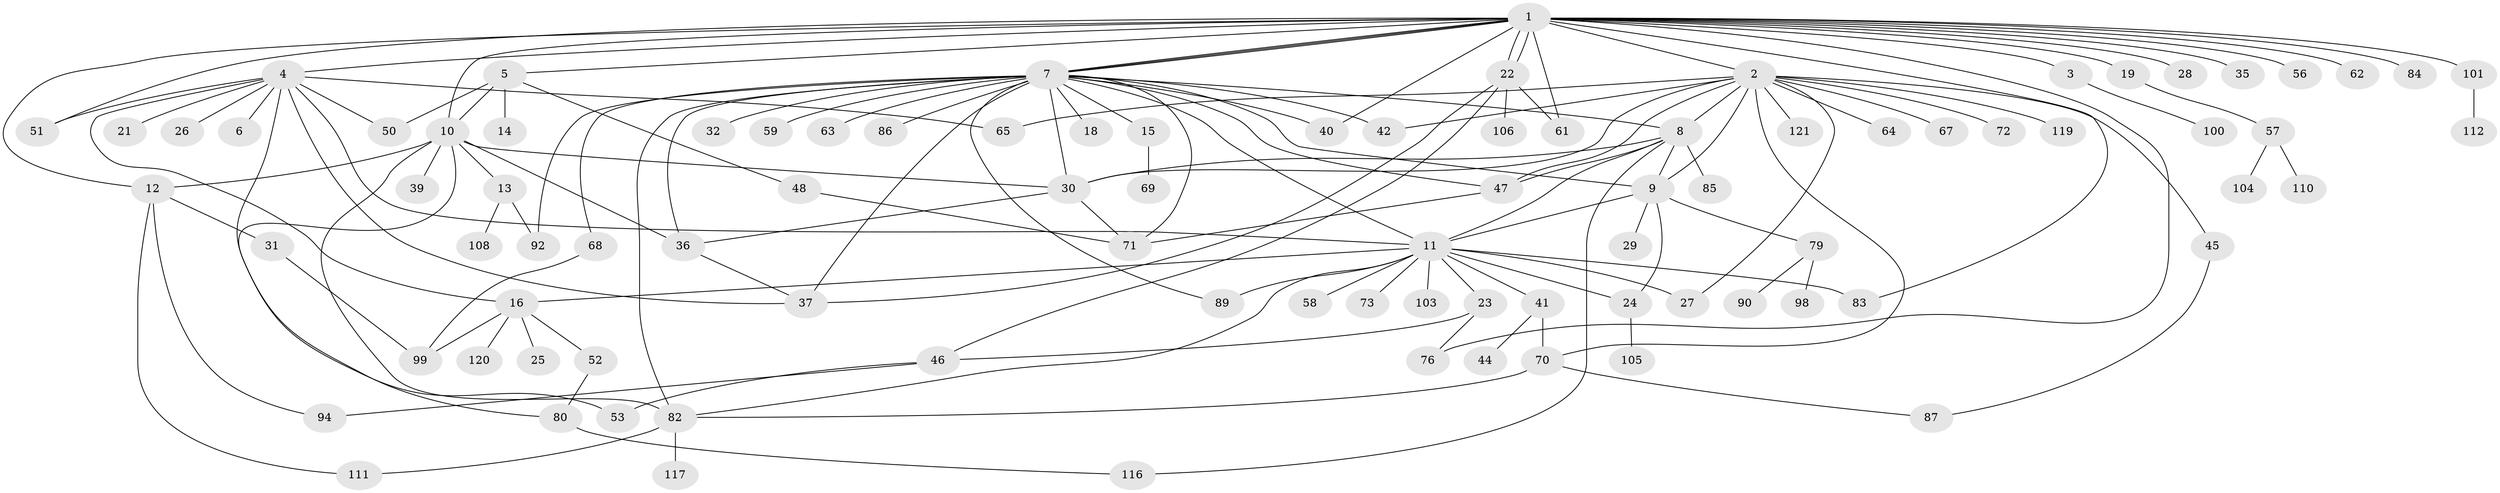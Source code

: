 // Generated by graph-tools (version 1.1) at 2025/23/03/03/25 07:23:51]
// undirected, 92 vertices, 141 edges
graph export_dot {
graph [start="1"]
  node [color=gray90,style=filled];
  1 [super="+115"];
  2 [super="+55"];
  3;
  4 [super="+49"];
  5 [super="+34"];
  6;
  7 [super="+43"];
  8;
  9 [super="+54"];
  10 [super="+33"];
  11 [super="+20"];
  12 [super="+17"];
  13;
  14;
  15;
  16 [super="+95"];
  18;
  19;
  21;
  22 [super="+60"];
  23;
  24 [super="+38"];
  25;
  26 [super="+107"];
  27 [super="+88"];
  28;
  29;
  30 [super="+66"];
  31 [super="+113"];
  32;
  35;
  36 [super="+81"];
  37 [super="+77"];
  39;
  40;
  41;
  42 [super="+74"];
  44;
  45;
  46 [super="+75"];
  47 [super="+97"];
  48 [super="+125"];
  50;
  51;
  52;
  53;
  56;
  57 [super="+78"];
  58 [super="+91"];
  59;
  61;
  62;
  63;
  64;
  65;
  67;
  68;
  69 [super="+96"];
  70 [super="+93"];
  71;
  72;
  73;
  76 [super="+109"];
  79;
  80 [super="+114"];
  82 [super="+118"];
  83;
  84;
  85;
  86;
  87;
  89;
  90 [super="+102"];
  92;
  94;
  98;
  99 [super="+122"];
  100;
  101;
  103;
  104 [super="+124"];
  105;
  106;
  108;
  110;
  111 [super="+123"];
  112;
  116;
  117;
  119;
  120;
  121;
  1 -- 2;
  1 -- 3;
  1 -- 4;
  1 -- 5;
  1 -- 7;
  1 -- 7;
  1 -- 7;
  1 -- 10;
  1 -- 12 [weight=2];
  1 -- 19;
  1 -- 22;
  1 -- 22;
  1 -- 28;
  1 -- 35;
  1 -- 40;
  1 -- 51;
  1 -- 56;
  1 -- 61;
  1 -- 62;
  1 -- 83;
  1 -- 84;
  1 -- 101;
  1 -- 76;
  2 -- 8;
  2 -- 9;
  2 -- 27;
  2 -- 30;
  2 -- 45;
  2 -- 47;
  2 -- 64;
  2 -- 65;
  2 -- 67;
  2 -- 70;
  2 -- 72;
  2 -- 119;
  2 -- 121;
  2 -- 42;
  3 -- 100;
  4 -- 6;
  4 -- 11;
  4 -- 21;
  4 -- 26;
  4 -- 37;
  4 -- 50;
  4 -- 51;
  4 -- 53;
  4 -- 65;
  4 -- 16;
  5 -- 10;
  5 -- 14;
  5 -- 48;
  5 -- 50;
  7 -- 9;
  7 -- 11;
  7 -- 15;
  7 -- 18;
  7 -- 32;
  7 -- 36 [weight=2];
  7 -- 37;
  7 -- 40;
  7 -- 42;
  7 -- 47;
  7 -- 59;
  7 -- 63 [weight=2];
  7 -- 68;
  7 -- 71;
  7 -- 82;
  7 -- 86;
  7 -- 89;
  7 -- 92;
  7 -- 8;
  7 -- 30;
  8 -- 9;
  8 -- 11;
  8 -- 47;
  8 -- 85;
  8 -- 116;
  8 -- 30;
  9 -- 11;
  9 -- 24;
  9 -- 29;
  9 -- 79;
  10 -- 13;
  10 -- 36;
  10 -- 39;
  10 -- 80;
  10 -- 82;
  10 -- 30;
  10 -- 12;
  11 -- 16;
  11 -- 23;
  11 -- 27;
  11 -- 58;
  11 -- 73;
  11 -- 83;
  11 -- 89;
  11 -- 103;
  11 -- 82;
  11 -- 24 [weight=2];
  11 -- 41;
  12 -- 31;
  12 -- 94;
  12 -- 111;
  13 -- 92;
  13 -- 108;
  15 -- 69;
  16 -- 25;
  16 -- 52;
  16 -- 99;
  16 -- 120;
  19 -- 57;
  22 -- 37;
  22 -- 46;
  22 -- 61;
  22 -- 106;
  23 -- 76;
  23 -- 46;
  24 -- 105;
  30 -- 36;
  30 -- 71;
  31 -- 99;
  36 -- 37;
  41 -- 44;
  41 -- 70;
  45 -- 87;
  46 -- 94;
  46 -- 53;
  47 -- 71;
  48 -- 71;
  52 -- 80;
  57 -- 104;
  57 -- 110;
  68 -- 99;
  70 -- 82;
  70 -- 87;
  79 -- 90;
  79 -- 98;
  80 -- 116;
  82 -- 111;
  82 -- 117;
  101 -- 112;
}
